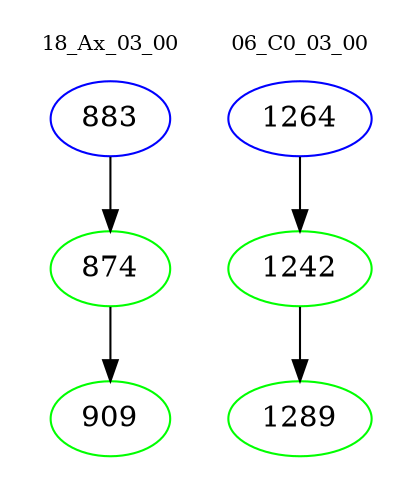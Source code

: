 digraph{
subgraph cluster_0 {
color = white
label = "18_Ax_03_00";
fontsize=10;
T0_883 [label="883", color="blue"]
T0_883 -> T0_874 [color="black"]
T0_874 [label="874", color="green"]
T0_874 -> T0_909 [color="black"]
T0_909 [label="909", color="green"]
}
subgraph cluster_1 {
color = white
label = "06_C0_03_00";
fontsize=10;
T1_1264 [label="1264", color="blue"]
T1_1264 -> T1_1242 [color="black"]
T1_1242 [label="1242", color="green"]
T1_1242 -> T1_1289 [color="black"]
T1_1289 [label="1289", color="green"]
}
}

